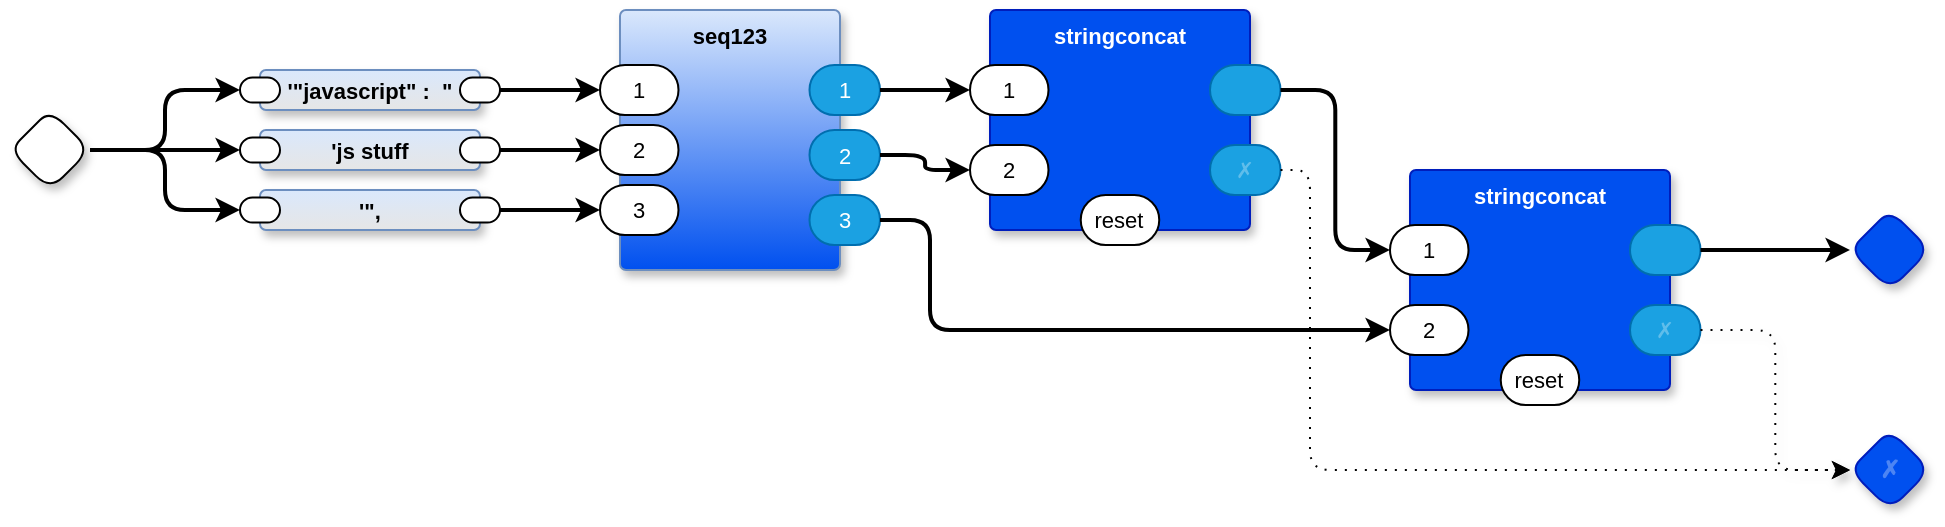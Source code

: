 <mxfile version="24.7.17" pages="2">
  <diagram id="MUEAqeF0EI30ocJ9Ftwc" name="main">
    <mxGraphModel dx="-94" dy="381" grid="1" gridSize="10" guides="1" tooltips="1" connect="1" arrows="1" fold="1" page="1" pageScale="1" pageWidth="1100" pageHeight="850" math="0" shadow="0">
      <root>
        <mxCell id="0" />
        <mxCell id="1" parent="0" />
        <mxCell id="MQZsPcrhgI6mo9oAx_QS-1" value="" style="rhombus;whiteSpace=wrap;html=1;rounded=1;fontStyle=1;glass=0;sketch=0;fontSize=12;points=[[0,0.5,0,0,0],[0.5,0,0,0,0],[0.5,1,0,0,0],[1,0.5,0,0,0]];shadow=1;fillColor=#0050ef;fontColor=#ffffff;strokeColor=#001DBC;fontFamily=Helvetica;" vertex="1" parent="1">
          <mxGeometry x="2040" y="140" width="40" height="40" as="geometry" />
        </mxCell>
        <mxCell id="MQZsPcrhgI6mo9oAx_QS-2" style="edgeStyle=orthogonalEdgeStyle;rounded=1;orthogonalLoop=1;jettySize=auto;html=1;exitX=1;exitY=0.5;exitDx=0;exitDy=0;exitPerimeter=0;strokeWidth=2;curved=0;entryX=0;entryY=0.5;entryDx=0;entryDy=0;entryPerimeter=0;" edge="1" parent="1" target="MQZsPcrhgI6mo9oAx_QS-5" source="MQZsPcrhgI6mo9oAx_QS-23">
          <mxGeometry relative="1" as="geometry">
            <mxPoint x="1180" y="110" as="sourcePoint" />
          </mxGeometry>
        </mxCell>
        <mxCell id="MQZsPcrhgI6mo9oAx_QS-3" value="&#39;&quot;javascript&quot; :  &quot;" style="rounded=1;container=1;recursiveResize=0;verticalAlign=middle;arcSize=6;fontStyle=1;autosize=0;points=[];absoluteArcSize=1;shadow=1;strokeColor=#6c8ebf;fillColor=#dae8fc;fontFamily=Helvetica;fontSize=11;gradientColor=#E6E6E6;fontColor=default;" vertex="1" parent="1">
          <mxGeometry x="1245" y="70" width="110" height="20" as="geometry">
            <mxRectangle x="-98" y="-1230" width="99" height="26" as="alternateBounds" />
          </mxGeometry>
        </mxCell>
        <mxCell id="MQZsPcrhgI6mo9oAx_QS-4" value="" style="rounded=1;sketch=0;points=[[0,0.5,0,0,0],[1,0.5,0,0,0]];arcSize=50;fontFamily=Helvetica;fontSize=11;fontColor=default;" vertex="1" parent="MQZsPcrhgI6mo9oAx_QS-3">
          <mxGeometry x="100" y="3.75" width="20" height="12.5" as="geometry" />
        </mxCell>
        <mxCell id="MQZsPcrhgI6mo9oAx_QS-5" value="" style="rounded=1;sketch=0;points=[[0,0.5,0,0,0],[1,0.5,0,0,0]];arcSize=50;fontFamily=Helvetica;fontSize=11;fontColor=default;" vertex="1" parent="MQZsPcrhgI6mo9oAx_QS-3">
          <mxGeometry x="-10" y="3.75" width="20" height="12.5" as="geometry" />
        </mxCell>
        <mxCell id="MQZsPcrhgI6mo9oAx_QS-6" value="seq123" style="rounded=1;sketch=0;container=1;recursiveResize=0;verticalAlign=top;arcSize=6;fontStyle=1;autosize=0;points=[];absoluteArcSize=1;shadow=1;strokeColor=#6c8ebf;fillColor=#DAE8FC;fontFamily=Helvetica;fontSize=11;labelBackgroundColor=none;gradientColor=#0050EF;" vertex="1" parent="1">
          <mxGeometry x="1425" y="40" width="110" height="130" as="geometry">
            <mxRectangle x="-98" y="-1230" width="99" height="26" as="alternateBounds" />
          </mxGeometry>
        </mxCell>
        <mxCell id="MQZsPcrhgI6mo9oAx_QS-7" value="1" style="rounded=1;whiteSpace=wrap;sketch=0;points=[[0,0.5,0,0,0],[1,0.5,0,0,0]];arcSize=50;fontFamily=Helvetica;fontSize=11;fontColor=default;labelBackgroundColor=none;" vertex="1" parent="MQZsPcrhgI6mo9oAx_QS-6">
          <mxGeometry x="-10" y="27.5" width="39.25" height="25" as="geometry" />
        </mxCell>
        <mxCell id="MQZsPcrhgI6mo9oAx_QS-8" value="1" style="rounded=1;whiteSpace=wrap;sketch=0;points=[[0,0.5,0,0,0],[1,0.5,0,0,0]];fillColor=#1ba1e2;fontColor=#ffffff;strokeColor=#006EAF;arcSize=50;fontFamily=Helvetica;fontSize=11;labelBackgroundColor=none;" vertex="1" parent="MQZsPcrhgI6mo9oAx_QS-6">
          <mxGeometry x="94.75" y="27.5" width="35.25" height="25" as="geometry" />
        </mxCell>
        <mxCell id="MQZsPcrhgI6mo9oAx_QS-9" value="2" style="rounded=1;whiteSpace=wrap;sketch=0;points=[[0,0.5,0,0,0],[1,0.5,0,0,0]];arcSize=50;fontFamily=Helvetica;fontSize=11;fontColor=default;labelBackgroundColor=none;" vertex="1" parent="MQZsPcrhgI6mo9oAx_QS-6">
          <mxGeometry x="-10" y="57.5" width="39.25" height="25" as="geometry" />
        </mxCell>
        <mxCell id="MQZsPcrhgI6mo9oAx_QS-10" value="3" style="rounded=1;whiteSpace=wrap;sketch=0;points=[[0,0.5,0,0,0],[1,0.5,0,0,0]];arcSize=50;fontFamily=Helvetica;fontSize=11;fontColor=default;labelBackgroundColor=none;" vertex="1" parent="MQZsPcrhgI6mo9oAx_QS-6">
          <mxGeometry x="-10" y="87.5" width="39.25" height="25" as="geometry" />
        </mxCell>
        <mxCell id="MQZsPcrhgI6mo9oAx_QS-11" value="2" style="rounded=1;whiteSpace=wrap;sketch=0;points=[[0,0.5,0,0,0],[1,0.5,0,0,0]];fillColor=#1ba1e2;fontColor=#ffffff;strokeColor=#006EAF;arcSize=50;fontFamily=Helvetica;fontSize=11;labelBackgroundColor=none;" vertex="1" parent="MQZsPcrhgI6mo9oAx_QS-6">
          <mxGeometry x="94.75" y="60" width="35.25" height="25" as="geometry" />
        </mxCell>
        <mxCell id="MQZsPcrhgI6mo9oAx_QS-12" value="3" style="rounded=1;whiteSpace=wrap;sketch=0;points=[[0,0.5,0,0,0],[1,0.5,0,0,0]];fillColor=#1ba1e2;fontColor=#ffffff;strokeColor=#006EAF;arcSize=50;fontFamily=Helvetica;fontSize=11;labelBackgroundColor=none;" vertex="1" parent="MQZsPcrhgI6mo9oAx_QS-6">
          <mxGeometry x="94.75" y="92.5" width="35.25" height="25" as="geometry" />
        </mxCell>
        <mxCell id="MQZsPcrhgI6mo9oAx_QS-13" value="&#39;&quot;," style="rounded=1;container=1;recursiveResize=0;verticalAlign=middle;arcSize=6;fontStyle=1;autosize=0;points=[];absoluteArcSize=1;shadow=1;strokeColor=#6c8ebf;fillColor=#dae8fc;fontFamily=Helvetica;fontSize=11;gradientColor=#E6E6E6;fontColor=default;" vertex="1" parent="1">
          <mxGeometry x="1245" y="130" width="110" height="20" as="geometry">
            <mxRectangle x="-98" y="-1230" width="99" height="26" as="alternateBounds" />
          </mxGeometry>
        </mxCell>
        <mxCell id="MQZsPcrhgI6mo9oAx_QS-14" value="" style="rounded=1;sketch=0;points=[[0,0.5,0,0,0],[1,0.5,0,0,0]];arcSize=50;fontFamily=Helvetica;fontSize=11;fontColor=default;" vertex="1" parent="MQZsPcrhgI6mo9oAx_QS-13">
          <mxGeometry x="100" y="3.75" width="20" height="12.5" as="geometry" />
        </mxCell>
        <mxCell id="MQZsPcrhgI6mo9oAx_QS-15" value="" style="rounded=1;sketch=0;points=[[0,0.5,0,0,0],[1,0.5,0,0,0]];arcSize=50;fontFamily=Helvetica;fontSize=11;fontColor=default;" vertex="1" parent="MQZsPcrhgI6mo9oAx_QS-13">
          <mxGeometry x="-10" y="3.75" width="20" height="12.5" as="geometry" />
        </mxCell>
        <mxCell id="MQZsPcrhgI6mo9oAx_QS-16" style="edgeStyle=orthogonalEdgeStyle;shape=connector;curved=0;rounded=1;orthogonalLoop=1;jettySize=auto;html=1;exitX=1;exitY=0.5;exitDx=0;exitDy=0;exitPerimeter=0;entryX=0;entryY=0.5;entryDx=0;entryDy=0;entryPerimeter=0;strokeColor=default;strokeWidth=2;align=center;verticalAlign=middle;fontFamily=Helvetica;fontSize=11;fontColor=default;labelBackgroundColor=default;endArrow=classic;" edge="1" parent="1" source="MQZsPcrhgI6mo9oAx_QS-4" target="MQZsPcrhgI6mo9oAx_QS-7">
          <mxGeometry relative="1" as="geometry" />
        </mxCell>
        <mxCell id="MQZsPcrhgI6mo9oAx_QS-17" style="edgeStyle=orthogonalEdgeStyle;shape=connector;curved=0;rounded=1;orthogonalLoop=1;jettySize=auto;html=1;exitX=1;exitY=0.5;exitDx=0;exitDy=0;exitPerimeter=0;entryX=0;entryY=0.5;entryDx=0;entryDy=0;entryPerimeter=0;strokeColor=default;strokeWidth=2;align=center;verticalAlign=middle;fontFamily=Helvetica;fontSize=11;fontColor=default;labelBackgroundColor=default;endArrow=classic;" edge="1" parent="1" source="MQZsPcrhgI6mo9oAx_QS-14" target="MQZsPcrhgI6mo9oAx_QS-10">
          <mxGeometry relative="1" as="geometry" />
        </mxCell>
        <mxCell id="MQZsPcrhgI6mo9oAx_QS-18" style="edgeStyle=orthogonalEdgeStyle;shape=connector;curved=0;rounded=1;orthogonalLoop=1;jettySize=auto;html=1;exitX=1;exitY=0.5;exitDx=0;exitDy=0;exitPerimeter=0;entryX=0;entryY=0.5;entryDx=0;entryDy=0;entryPerimeter=0;strokeColor=default;strokeWidth=2;align=center;verticalAlign=middle;fontFamily=Helvetica;fontSize=11;fontColor=default;labelBackgroundColor=default;endArrow=classic;" edge="1" parent="1" target="MQZsPcrhgI6mo9oAx_QS-26" source="MQZsPcrhgI6mo9oAx_QS-23">
          <mxGeometry relative="1" as="geometry">
            <mxPoint x="1180" y="110" as="sourcePoint" />
          </mxGeometry>
        </mxCell>
        <mxCell id="MQZsPcrhgI6mo9oAx_QS-19" style="edgeStyle=orthogonalEdgeStyle;shape=connector;curved=0;rounded=1;orthogonalLoop=1;jettySize=auto;html=1;exitX=1;exitY=0.5;exitDx=0;exitDy=0;exitPerimeter=0;strokeColor=default;strokeWidth=2;align=center;verticalAlign=middle;fontFamily=Helvetica;fontSize=11;fontColor=default;labelBackgroundColor=default;endArrow=classic;entryX=0;entryY=0.5;entryDx=0;entryDy=0;entryPerimeter=0;" edge="1" parent="1" target="MQZsPcrhgI6mo9oAx_QS-15" source="MQZsPcrhgI6mo9oAx_QS-23">
          <mxGeometry relative="1" as="geometry">
            <mxPoint x="1215" y="150" as="targetPoint" />
            <mxPoint x="1180" y="110" as="sourcePoint" />
          </mxGeometry>
        </mxCell>
        <mxCell id="MQZsPcrhgI6mo9oAx_QS-20" style="edgeStyle=orthogonalEdgeStyle;shape=connector;curved=0;rounded=1;orthogonalLoop=1;jettySize=auto;html=1;exitX=1;exitY=0.5;exitDx=0;exitDy=0;exitPerimeter=0;entryX=0;entryY=0.5;entryDx=0;entryDy=0;entryPerimeter=0;strokeColor=default;strokeWidth=2;align=center;verticalAlign=middle;fontFamily=Helvetica;fontSize=11;fontColor=default;labelBackgroundColor=default;endArrow=classic;" edge="1" parent="1" source="MQZsPcrhgI6mo9oAx_QS-8" target="dqX7M-Cei7rskbUHpPUw-9">
          <mxGeometry relative="1" as="geometry" />
        </mxCell>
        <mxCell id="MQZsPcrhgI6mo9oAx_QS-21" style="edgeStyle=orthogonalEdgeStyle;shape=connector;curved=0;rounded=1;orthogonalLoop=1;jettySize=auto;html=1;exitX=1;exitY=0.5;exitDx=0;exitDy=0;exitPerimeter=0;entryX=0;entryY=0.5;entryDx=0;entryDy=0;entryPerimeter=0;strokeColor=default;strokeWidth=2;align=center;verticalAlign=middle;fontFamily=Helvetica;fontSize=11;fontColor=default;labelBackgroundColor=default;endArrow=classic;" edge="1" parent="1" source="MQZsPcrhgI6mo9oAx_QS-11" target="dqX7M-Cei7rskbUHpPUw-12">
          <mxGeometry relative="1" as="geometry" />
        </mxCell>
        <mxCell id="MQZsPcrhgI6mo9oAx_QS-22" style="edgeStyle=orthogonalEdgeStyle;shape=connector;curved=0;rounded=1;orthogonalLoop=1;jettySize=auto;html=1;exitX=1;exitY=0.5;exitDx=0;exitDy=0;exitPerimeter=0;entryX=0;entryY=0.5;entryDx=0;entryDy=0;entryPerimeter=0;strokeColor=default;strokeWidth=2;align=center;verticalAlign=middle;fontFamily=Helvetica;fontSize=11;fontColor=default;labelBackgroundColor=default;endArrow=classic;" edge="1" parent="1" source="MQZsPcrhgI6mo9oAx_QS-12" target="dqX7M-Cei7rskbUHpPUw-5">
          <mxGeometry relative="1" as="geometry">
            <Array as="points">
              <mxPoint x="1580" y="145" />
              <mxPoint x="1580" y="200" />
            </Array>
          </mxGeometry>
        </mxCell>
        <mxCell id="MQZsPcrhgI6mo9oAx_QS-23" value="" style="rhombus;whiteSpace=wrap;html=1;rounded=1;fontStyle=1;glass=0;sketch=0;fontSize=12;points=[[0,0.5,0,0,0],[0.5,0,0,0,0],[0.5,1,0,0,0],[1,0.5,0,0,0]];shadow=1;fontFamily=Helvetica;fontColor=default;" vertex="1" parent="1">
          <mxGeometry x="1120" y="90" width="40" height="40" as="geometry" />
        </mxCell>
        <mxCell id="MQZsPcrhgI6mo9oAx_QS-24" value="&#39;js stuff" style="rounded=1;container=1;recursiveResize=0;verticalAlign=middle;arcSize=6;fontStyle=1;autosize=0;points=[];absoluteArcSize=1;shadow=1;strokeColor=#6c8ebf;fillColor=#dae8fc;fontFamily=Helvetica;fontSize=11;gradientColor=#E6E6E6;fontColor=default;" vertex="1" parent="1">
          <mxGeometry x="1245" y="100" width="110" height="20" as="geometry">
            <mxRectangle x="-98" y="-1230" width="99" height="26" as="alternateBounds" />
          </mxGeometry>
        </mxCell>
        <mxCell id="MQZsPcrhgI6mo9oAx_QS-25" value="" style="rounded=1;sketch=0;points=[[0,0.5,0,0,0],[1,0.5,0,0,0]];arcSize=50;fontFamily=Helvetica;fontSize=11;fontColor=default;" vertex="1" parent="MQZsPcrhgI6mo9oAx_QS-24">
          <mxGeometry x="100" y="3.75" width="20" height="12.5" as="geometry" />
        </mxCell>
        <mxCell id="MQZsPcrhgI6mo9oAx_QS-26" value="" style="rounded=1;sketch=0;points=[[0,0.5,0,0,0],[1,0.5,0,0,0]];arcSize=50;fontFamily=Helvetica;fontSize=11;fontColor=default;" vertex="1" parent="MQZsPcrhgI6mo9oAx_QS-24">
          <mxGeometry x="-10" y="3.75" width="20" height="12.5" as="geometry" />
        </mxCell>
        <mxCell id="QgEnSPvNWFsEh9QpiZMo-1" style="edgeStyle=orthogonalEdgeStyle;rounded=1;orthogonalLoop=1;jettySize=auto;html=1;exitX=1;exitY=0.5;exitDx=0;exitDy=0;exitPerimeter=0;entryX=0;entryY=0.5;entryDx=0;entryDy=0;entryPerimeter=0;strokeWidth=2;curved=0;" edge="1" parent="1" source="MQZsPcrhgI6mo9oAx_QS-25" target="MQZsPcrhgI6mo9oAx_QS-9">
          <mxGeometry relative="1" as="geometry" />
        </mxCell>
        <mxCell id="dqX7M-Cei7rskbUHpPUw-1" value="stringconcat" style="rounded=1;sketch=0;container=1;recursiveResize=0;verticalAlign=top;arcSize=6;fontStyle=1;autosize=0;points=[];absoluteArcSize=1;shadow=1;strokeColor=#001DBC;fillColor=#0050ef;fontColor=#ffffff;fontFamily=Helvetica;fontSize=11;labelBackgroundColor=none;" vertex="1" parent="1">
          <mxGeometry x="1820" y="120" width="130" height="110" as="geometry">
            <mxRectangle x="-98" y="-1230" width="99" height="26" as="alternateBounds" />
          </mxGeometry>
        </mxCell>
        <mxCell id="dqX7M-Cei7rskbUHpPUw-2" value="1" style="rounded=1;whiteSpace=wrap;sketch=0;points=[[0,0.5,0,0,0],[1,0.5,0,0,0]];arcSize=50;fontFamily=Helvetica;fontSize=11;fontColor=default;labelBackgroundColor=none;" vertex="1" parent="dqX7M-Cei7rskbUHpPUw-1">
          <mxGeometry x="-10" y="27.5" width="39.25" height="25" as="geometry" />
        </mxCell>
        <mxCell id="dqX7M-Cei7rskbUHpPUw-3" value="" style="rounded=1;whiteSpace=wrap;sketch=0;points=[[0,0.5,0,0,0],[1,0.5,0,0,0]];fillColor=#1ba1e2;fontColor=#ffffff;strokeColor=#006EAF;arcSize=50;fontFamily=Helvetica;fontSize=11;labelBackgroundColor=none;" vertex="1" parent="dqX7M-Cei7rskbUHpPUw-1">
          <mxGeometry x="110" y="27.5" width="35.25" height="25" as="geometry" />
        </mxCell>
        <mxCell id="dqX7M-Cei7rskbUHpPUw-4" value="✗" style="rounded=1;whiteSpace=wrap;sketch=0;points=[[0,0.5,0,0,0],[1,0.5,0,0,0]];fillColor=#1ba1e2;fontColor=#ffffff;strokeColor=#006EAF;arcSize=50;fontFamily=Helvetica;fontSize=11;textOpacity=30;labelBackgroundColor=none;" vertex="1" parent="dqX7M-Cei7rskbUHpPUw-1">
          <mxGeometry x="110" y="67.5" width="35.25" height="25" as="geometry" />
        </mxCell>
        <mxCell id="dqX7M-Cei7rskbUHpPUw-5" value="2" style="rounded=1;whiteSpace=wrap;sketch=0;points=[[0,0.5,0,0,0],[1,0.5,0,0,0]];arcSize=50;fontFamily=Helvetica;fontSize=11;fontColor=default;labelBackgroundColor=none;" vertex="1" parent="dqX7M-Cei7rskbUHpPUw-1">
          <mxGeometry x="-10" y="67.5" width="39.25" height="25" as="geometry" />
        </mxCell>
        <mxCell id="dqX7M-Cei7rskbUHpPUw-7" value="reset" style="rounded=1;whiteSpace=wrap;sketch=0;points=[[0,0.5,0,0,0],[1,0.5,0,0,0]];arcSize=50;fontFamily=Helvetica;fontSize=11;fontColor=default;labelBackgroundColor=none;" vertex="1" parent="dqX7M-Cei7rskbUHpPUw-1">
          <mxGeometry x="45.37" y="92.5" width="39.25" height="25" as="geometry" />
        </mxCell>
        <mxCell id="dqX7M-Cei7rskbUHpPUw-8" value="stringconcat" style="rounded=1;sketch=0;container=1;recursiveResize=0;verticalAlign=top;arcSize=6;fontStyle=1;autosize=0;points=[];absoluteArcSize=1;shadow=1;strokeColor=#001DBC;fillColor=#0050ef;fontColor=#ffffff;fontFamily=Helvetica;fontSize=11;labelBackgroundColor=none;" vertex="1" parent="1">
          <mxGeometry x="1610" y="40" width="130" height="110" as="geometry">
            <mxRectangle x="-98" y="-1230" width="99" height="26" as="alternateBounds" />
          </mxGeometry>
        </mxCell>
        <mxCell id="dqX7M-Cei7rskbUHpPUw-9" value="1" style="rounded=1;whiteSpace=wrap;sketch=0;points=[[0,0.5,0,0,0],[1,0.5,0,0,0]];arcSize=50;fontFamily=Helvetica;fontSize=11;fontColor=default;labelBackgroundColor=none;" vertex="1" parent="dqX7M-Cei7rskbUHpPUw-8">
          <mxGeometry x="-10" y="27.5" width="39.25" height="25" as="geometry" />
        </mxCell>
        <mxCell id="dqX7M-Cei7rskbUHpPUw-10" value="" style="rounded=1;whiteSpace=wrap;sketch=0;points=[[0,0.5,0,0,0],[1,0.5,0,0,0]];fillColor=#1ba1e2;fontColor=#ffffff;strokeColor=#006EAF;arcSize=50;fontFamily=Helvetica;fontSize=11;labelBackgroundColor=none;" vertex="1" parent="dqX7M-Cei7rskbUHpPUw-8">
          <mxGeometry x="110" y="27.5" width="35.25" height="25" as="geometry" />
        </mxCell>
        <mxCell id="dqX7M-Cei7rskbUHpPUw-11" value="✗" style="rounded=1;whiteSpace=wrap;sketch=0;points=[[0,0.5,0,0,0],[1,0.5,0,0,0]];fillColor=#1ba1e2;fontColor=#ffffff;strokeColor=#006EAF;arcSize=50;fontFamily=Helvetica;fontSize=11;textOpacity=30;labelBackgroundColor=none;" vertex="1" parent="dqX7M-Cei7rskbUHpPUw-8">
          <mxGeometry x="110" y="67.5" width="35.25" height="25" as="geometry" />
        </mxCell>
        <mxCell id="dqX7M-Cei7rskbUHpPUw-12" value="2" style="rounded=1;whiteSpace=wrap;sketch=0;points=[[0,0.5,0,0,0],[1,0.5,0,0,0]];arcSize=50;fontFamily=Helvetica;fontSize=11;fontColor=default;labelBackgroundColor=none;" vertex="1" parent="dqX7M-Cei7rskbUHpPUw-8">
          <mxGeometry x="-10" y="67.5" width="39.25" height="25" as="geometry" />
        </mxCell>
        <mxCell id="dqX7M-Cei7rskbUHpPUw-13" value="reset" style="rounded=1;whiteSpace=wrap;sketch=0;points=[[0,0.5,0,0,0],[1,0.5,0,0,0]];arcSize=50;fontFamily=Helvetica;fontSize=11;fontColor=default;labelBackgroundColor=none;" vertex="1" parent="dqX7M-Cei7rskbUHpPUw-8">
          <mxGeometry x="45.37" y="92.5" width="39.25" height="25" as="geometry" />
        </mxCell>
        <mxCell id="dqX7M-Cei7rskbUHpPUw-14" style="edgeStyle=orthogonalEdgeStyle;rounded=1;orthogonalLoop=1;jettySize=auto;html=1;exitX=1;exitY=0.5;exitDx=0;exitDy=0;exitPerimeter=0;entryX=0;entryY=0.5;entryDx=0;entryDy=0;entryPerimeter=0;strokeWidth=2;curved=0;" edge="1" parent="1" source="dqX7M-Cei7rskbUHpPUw-10" target="dqX7M-Cei7rskbUHpPUw-2">
          <mxGeometry relative="1" as="geometry" />
        </mxCell>
        <mxCell id="dqX7M-Cei7rskbUHpPUw-15" style="edgeStyle=orthogonalEdgeStyle;rounded=1;orthogonalLoop=1;jettySize=auto;html=1;exitX=1;exitY=0.5;exitDx=0;exitDy=0;exitPerimeter=0;curved=0;strokeWidth=2;" edge="1" parent="1" source="dqX7M-Cei7rskbUHpPUw-3" target="MQZsPcrhgI6mo9oAx_QS-1">
          <mxGeometry relative="1" as="geometry" />
        </mxCell>
        <mxCell id="QDLL7ujT4vQlXmckgx-f-1" value="✗" style="rhombus;whiteSpace=wrap;html=1;rounded=1;fillColor=#0050ef;fontColor=#ffffff;strokeColor=#001DBC;fontStyle=1;glass=0;sketch=0;fontSize=12;points=[[0,0.5,0,0,0],[0.5,0,0,0,0],[0.5,1,0,0,0],[1,0.5,0,0,0]];shadow=1;textOpacity=30;" vertex="1" parent="1">
          <mxGeometry x="2040" y="250" width="40" height="40" as="geometry" />
        </mxCell>
        <mxCell id="QDLL7ujT4vQlXmckgx-f-2" style="edgeStyle=orthogonalEdgeStyle;shape=connector;curved=0;rounded=1;orthogonalLoop=1;jettySize=auto;html=1;exitX=1;exitY=0.5;exitDx=0;exitDy=0;exitPerimeter=0;entryX=0;entryY=0.5;entryDx=0;entryDy=0;entryPerimeter=0;strokeColor=default;strokeWidth=1;align=center;verticalAlign=middle;fontFamily=Helvetica;fontSize=11;fontColor=default;labelBackgroundColor=default;endArrow=classic;dashed=1;dashPattern=1 4;" edge="1" parent="1" source="dqX7M-Cei7rskbUHpPUw-11" target="QDLL7ujT4vQlXmckgx-f-1">
          <mxGeometry relative="1" as="geometry">
            <Array as="points">
              <mxPoint x="1770" y="120" />
              <mxPoint x="1770" y="270" />
            </Array>
          </mxGeometry>
        </mxCell>
        <mxCell id="QDLL7ujT4vQlXmckgx-f-3" style="edgeStyle=orthogonalEdgeStyle;shape=connector;curved=0;rounded=1;orthogonalLoop=1;jettySize=auto;html=1;exitX=1;exitY=0.5;exitDx=0;exitDy=0;exitPerimeter=0;entryX=0;entryY=0.5;entryDx=0;entryDy=0;entryPerimeter=0;strokeColor=default;strokeWidth=1;align=center;verticalAlign=middle;fontFamily=Helvetica;fontSize=11;fontColor=default;labelBackgroundColor=default;endArrow=classic;shadow=1;dashed=1;dashPattern=1 4;" edge="1" parent="1" source="dqX7M-Cei7rskbUHpPUw-4" target="QDLL7ujT4vQlXmckgx-f-1">
          <mxGeometry relative="1" as="geometry" />
        </mxCell>
      </root>
    </mxGraphModel>
  </diagram>
  <diagram id="-vE9Zy6Sq9Cwi6Nc_rO_" name="seq123">
    <mxGraphModel dx="950" dy="381" grid="1" gridSize="10" guides="1" tooltips="1" connect="1" arrows="1" fold="1" page="1" pageScale="1" pageWidth="1100" pageHeight="850" math="0" shadow="0">
      <root>
        <mxCell id="0" />
        <mxCell id="1" parent="0" />
        <mxCell id="vT60hfvXdivGqxMbn_sh-1" value="1then2" style="rounded=1;sketch=0;container=1;recursiveResize=0;verticalAlign=top;arcSize=6;fontStyle=1;autosize=0;points=[];absoluteArcSize=1;shadow=1;strokeColor=#001DBC;fillColor=#0050ef;fontColor=#ffffff;fontFamily=Helvetica;fontSize=11;labelBackgroundColor=none;" vertex="1" parent="1">
          <mxGeometry x="160" y="120" width="130" height="110" as="geometry">
            <mxRectangle x="-98" y="-1230" width="99" height="26" as="alternateBounds" />
          </mxGeometry>
        </mxCell>
        <mxCell id="vT60hfvXdivGqxMbn_sh-2" value="1" style="rounded=1;whiteSpace=wrap;sketch=0;points=[[0,0.5,0,0,0],[1,0.5,0,0,0]];arcSize=50;fontFamily=Helvetica;fontSize=11;fontColor=default;labelBackgroundColor=none;" vertex="1" parent="vT60hfvXdivGqxMbn_sh-1">
          <mxGeometry x="-10" y="27.5" width="39.25" height="25" as="geometry" />
        </mxCell>
        <mxCell id="vT60hfvXdivGqxMbn_sh-3" value="2" style="rounded=1;whiteSpace=wrap;sketch=0;points=[[0,0.5,0,0,0],[1,0.5,0,0,0]];arcSize=50;fontFamily=Helvetica;fontSize=11;fontColor=default;labelBackgroundColor=none;" vertex="1" parent="vT60hfvXdivGqxMbn_sh-1">
          <mxGeometry x="-10" y="67.5" width="39.25" height="25" as="geometry" />
        </mxCell>
        <mxCell id="vT60hfvXdivGqxMbn_sh-4" value="2" style="rounded=1;whiteSpace=wrap;sketch=0;points=[[0,0.5,0,0,0],[1,0.5,0,0,0]];fillColor=#1ba1e2;fontColor=#ffffff;strokeColor=#006EAF;arcSize=50;fontFamily=Helvetica;fontSize=11;labelBackgroundColor=none;" vertex="1" parent="vT60hfvXdivGqxMbn_sh-1">
          <mxGeometry x="100" y="67.5" width="45.25" height="25" as="geometry" />
        </mxCell>
        <mxCell id="vT60hfvXdivGqxMbn_sh-5" value="1" style="rounded=1;whiteSpace=wrap;sketch=0;points=[[0,0.5,0,0,0],[1,0.5,0,0,0]];fillColor=#1ba1e2;fontColor=#ffffff;strokeColor=#006EAF;arcSize=50;fontFamily=Helvetica;fontSize=11;labelBackgroundColor=none;" vertex="1" parent="vT60hfvXdivGqxMbn_sh-1">
          <mxGeometry x="100" y="27.5" width="45.25" height="25" as="geometry" />
        </mxCell>
        <mxCell id="vT60hfvXdivGqxMbn_sh-6" value="1" style="rhombus;whiteSpace=wrap;html=1;rounded=1;fontStyle=1;glass=0;sketch=0;fontSize=12;points=[[0,0.5,0,0,0],[0.5,0,0,0,0],[0.5,1,0,0,0],[1,0.5,0,0,0]];shadow=1;fontFamily=Helvetica;fontColor=default;labelBackgroundColor=default;" vertex="1" parent="1">
          <mxGeometry x="10" y="140" width="40" height="40" as="geometry" />
        </mxCell>
        <mxCell id="vT60hfvXdivGqxMbn_sh-7" style="edgeStyle=orthogonalEdgeStyle;shape=connector;curved=0;rounded=1;orthogonalLoop=1;jettySize=auto;html=1;exitX=1;exitY=0.5;exitDx=0;exitDy=0;exitPerimeter=0;entryX=0;entryY=0.5;entryDx=0;entryDy=0;entryPerimeter=0;strokeColor=default;strokeWidth=2;align=center;verticalAlign=middle;fontFamily=Helvetica;fontSize=11;fontColor=default;labelBackgroundColor=default;endArrow=classic;" edge="1" parent="1" source="vT60hfvXdivGqxMbn_sh-6" target="vT60hfvXdivGqxMbn_sh-2">
          <mxGeometry relative="1" as="geometry" />
        </mxCell>
        <mxCell id="vT60hfvXdivGqxMbn_sh-8" style="edgeStyle=orthogonalEdgeStyle;shape=connector;curved=0;rounded=1;orthogonalLoop=1;jettySize=auto;html=1;exitX=1;exitY=0.5;exitDx=0;exitDy=0;exitPerimeter=0;entryX=0;entryY=0.5;entryDx=0;entryDy=0;entryPerimeter=0;strokeColor=default;strokeWidth=2;align=center;verticalAlign=middle;fontFamily=Helvetica;fontSize=11;fontColor=default;labelBackgroundColor=default;endArrow=classic;" edge="1" parent="1" source="vT60hfvXdivGqxMbn_sh-21" target="vT60hfvXdivGqxMbn_sh-3">
          <mxGeometry relative="1" as="geometry" />
        </mxCell>
        <mxCell id="vT60hfvXdivGqxMbn_sh-9" style="edgeStyle=orthogonalEdgeStyle;shape=connector;curved=0;rounded=1;orthogonalLoop=1;jettySize=auto;html=1;exitX=1;exitY=0.5;exitDx=0;exitDy=0;exitPerimeter=0;entryX=0;entryY=0.5;entryDx=0;entryDy=0;entryPerimeter=0;strokeColor=default;strokeWidth=2;align=center;verticalAlign=middle;fontFamily=Helvetica;fontSize=11;fontColor=default;labelBackgroundColor=default;endArrow=classic;" edge="1" parent="1" source="vT60hfvXdivGqxMbn_sh-4" target="vT60hfvXdivGqxMbn_sh-14">
          <mxGeometry relative="1" as="geometry" />
        </mxCell>
        <mxCell id="vT60hfvXdivGqxMbn_sh-10" value="2" style="rhombus;whiteSpace=wrap;html=1;rounded=1;fontStyle=1;glass=0;sketch=0;fontSize=12;points=[[0,0.5,0,0,0],[0.5,0,0,0,0],[0.5,1,0,0,0],[1,0.5,0,0,0]];shadow=1;fillColor=#0050ef;fontColor=#ffffff;strokeColor=#001DBC;fontFamily=Helvetica;labelBackgroundColor=none;" vertex="1" parent="1">
          <mxGeometry x="590" y="180" width="40" height="40" as="geometry" />
        </mxCell>
        <mxCell id="vT60hfvXdivGqxMbn_sh-11" value="1" style="rhombus;whiteSpace=wrap;html=1;rounded=1;fontStyle=1;glass=0;sketch=0;fontSize=12;points=[[0,0.5,0,0,0],[0.5,0,0,0,0],[0.5,1,0,0,0],[1,0.5,0,0,0]];shadow=1;fillColor=#0050ef;fontColor=#ffffff;strokeColor=#001DBC;fontFamily=Helvetica;labelBackgroundColor=none;" vertex="1" parent="1">
          <mxGeometry x="590" y="140" width="40" height="40" as="geometry" />
        </mxCell>
        <mxCell id="vT60hfvXdivGqxMbn_sh-12" style="edgeStyle=orthogonalEdgeStyle;shape=connector;curved=0;rounded=1;orthogonalLoop=1;jettySize=auto;html=1;exitX=1;exitY=0.5;exitDx=0;exitDy=0;exitPerimeter=0;entryX=0;entryY=0.5;entryDx=0;entryDy=0;entryPerimeter=0;strokeColor=default;strokeWidth=2;align=center;verticalAlign=middle;fontFamily=Helvetica;fontSize=11;fontColor=default;labelBackgroundColor=default;endArrow=classic;" edge="1" parent="1" source="vT60hfvXdivGqxMbn_sh-5" target="vT60hfvXdivGqxMbn_sh-11">
          <mxGeometry relative="1" as="geometry" />
        </mxCell>
        <mxCell id="vT60hfvXdivGqxMbn_sh-13" value="1then2" style="rounded=1;sketch=0;container=1;recursiveResize=0;verticalAlign=top;arcSize=6;fontStyle=1;autosize=0;points=[];absoluteArcSize=1;shadow=1;strokeColor=#001DBC;fillColor=#0050ef;fontColor=#ffffff;fontFamily=Helvetica;fontSize=11;labelBackgroundColor=none;" vertex="1" parent="1">
          <mxGeometry x="360" y="230" width="130" height="110" as="geometry">
            <mxRectangle x="-98" y="-1230" width="99" height="26" as="alternateBounds" />
          </mxGeometry>
        </mxCell>
        <mxCell id="vT60hfvXdivGqxMbn_sh-14" value="1" style="rounded=1;whiteSpace=wrap;sketch=0;points=[[0,0.5,0,0,0],[1,0.5,0,0,0]];arcSize=50;fontFamily=Helvetica;fontSize=11;fontColor=default;labelBackgroundColor=none;" vertex="1" parent="vT60hfvXdivGqxMbn_sh-13">
          <mxGeometry x="-10" y="27.5" width="39.25" height="25" as="geometry" />
        </mxCell>
        <mxCell id="vT60hfvXdivGqxMbn_sh-15" value="2" style="rounded=1;whiteSpace=wrap;sketch=0;points=[[0,0.5,0,0,0],[1,0.5,0,0,0]];arcSize=50;fontFamily=Helvetica;fontSize=11;fontColor=default;labelBackgroundColor=none;" vertex="1" parent="vT60hfvXdivGqxMbn_sh-13">
          <mxGeometry x="-10" y="67.5" width="39.25" height="25" as="geometry" />
        </mxCell>
        <mxCell id="vT60hfvXdivGqxMbn_sh-16" value="2" style="rounded=1;whiteSpace=wrap;sketch=0;points=[[0,0.5,0,0,0],[1,0.5,0,0,0]];fillColor=#1ba1e2;fontColor=#ffffff;strokeColor=#006EAF;arcSize=50;fontFamily=Helvetica;fontSize=11;labelBackgroundColor=none;" vertex="1" parent="vT60hfvXdivGqxMbn_sh-13">
          <mxGeometry x="100" y="67.5" width="45.25" height="25" as="geometry" />
        </mxCell>
        <mxCell id="vT60hfvXdivGqxMbn_sh-17" value="1" style="rounded=1;whiteSpace=wrap;sketch=0;points=[[0,0.5,0,0,0],[1,0.5,0,0,0]];fillColor=#1ba1e2;fontColor=#ffffff;strokeColor=#006EAF;arcSize=50;fontFamily=Helvetica;fontSize=11;labelBackgroundColor=none;" vertex="1" parent="vT60hfvXdivGqxMbn_sh-13">
          <mxGeometry x="100" y="27.5" width="45.25" height="25" as="geometry" />
        </mxCell>
        <mxCell id="vT60hfvXdivGqxMbn_sh-18" style="edgeStyle=orthogonalEdgeStyle;shape=connector;curved=0;rounded=1;orthogonalLoop=1;jettySize=auto;html=1;exitX=1;exitY=0.5;exitDx=0;exitDy=0;exitPerimeter=0;entryX=0;entryY=0.5;entryDx=0;entryDy=0;entryPerimeter=0;strokeColor=default;strokeWidth=2;align=center;verticalAlign=middle;fontFamily=Helvetica;fontSize=11;fontColor=default;labelBackgroundColor=default;endArrow=classic;" edge="1" parent="1" source="vT60hfvXdivGqxMbn_sh-17" target="vT60hfvXdivGqxMbn_sh-10">
          <mxGeometry relative="1" as="geometry" />
        </mxCell>
        <mxCell id="vT60hfvXdivGqxMbn_sh-19" value="3" style="rhombus;whiteSpace=wrap;html=1;rounded=1;fontStyle=1;glass=0;sketch=0;fontSize=12;points=[[0,0.5,0,0,0],[0.5,0,0,0,0],[0.5,1,0,0,0],[1,0.5,0,0,0]];shadow=1;fillColor=#0050ef;fontColor=#ffffff;strokeColor=#001DBC;fontFamily=Helvetica;labelBackgroundColor=none;" vertex="1" parent="1">
          <mxGeometry x="590" y="220" width="40" height="40" as="geometry" />
        </mxCell>
        <mxCell id="vT60hfvXdivGqxMbn_sh-20" style="edgeStyle=orthogonalEdgeStyle;shape=connector;curved=0;rounded=1;orthogonalLoop=1;jettySize=auto;html=1;exitX=1;exitY=0.5;exitDx=0;exitDy=0;exitPerimeter=0;entryX=0;entryY=0.5;entryDx=0;entryDy=0;entryPerimeter=0;strokeColor=default;strokeWidth=2;align=center;verticalAlign=middle;fontFamily=Helvetica;fontSize=11;fontColor=default;labelBackgroundColor=default;endArrow=classic;" edge="1" parent="1" source="vT60hfvXdivGqxMbn_sh-16" target="vT60hfvXdivGqxMbn_sh-19">
          <mxGeometry relative="1" as="geometry">
            <Array as="points">
              <mxPoint x="570" y="310" />
              <mxPoint x="570" y="240" />
            </Array>
          </mxGeometry>
        </mxCell>
        <mxCell id="vT60hfvXdivGqxMbn_sh-21" value="2" style="rhombus;whiteSpace=wrap;html=1;rounded=1;fontStyle=1;glass=0;sketch=0;fontSize=12;points=[[0,0.5,0,0,0],[0.5,0,0,0,0],[0.5,1,0,0,0],[1,0.5,0,0,0]];shadow=1;fontFamily=Helvetica;fontColor=default;labelBackgroundColor=default;" vertex="1" parent="1">
          <mxGeometry x="10" y="180" width="40" height="40" as="geometry" />
        </mxCell>
        <mxCell id="vT60hfvXdivGqxMbn_sh-22" value="3" style="rhombus;whiteSpace=wrap;html=1;rounded=1;fontStyle=1;glass=0;sketch=0;fontSize=12;points=[[0,0.5,0,0,0],[0.5,0,0,0,0],[0.5,1,0,0,0],[1,0.5,0,0,0]];shadow=1;fontFamily=Helvetica;fontColor=default;labelBackgroundColor=default;" vertex="1" parent="1">
          <mxGeometry x="10" y="220" width="40" height="40" as="geometry" />
        </mxCell>
        <mxCell id="vT60hfvXdivGqxMbn_sh-23" style="edgeStyle=orthogonalEdgeStyle;shape=connector;curved=0;rounded=1;orthogonalLoop=1;jettySize=auto;html=1;exitX=1;exitY=0.5;exitDx=0;exitDy=0;exitPerimeter=0;entryX=0;entryY=0.5;entryDx=0;entryDy=0;entryPerimeter=0;strokeColor=default;strokeWidth=2;align=center;verticalAlign=middle;fontFamily=Helvetica;fontSize=11;fontColor=default;labelBackgroundColor=default;endArrow=classic;" edge="1" parent="1" source="vT60hfvXdivGqxMbn_sh-22" target="vT60hfvXdivGqxMbn_sh-15">
          <mxGeometry relative="1" as="geometry">
            <Array as="points">
              <mxPoint x="100" y="240" />
              <mxPoint x="100" y="310" />
            </Array>
          </mxGeometry>
        </mxCell>
      </root>
    </mxGraphModel>
  </diagram>
</mxfile>
